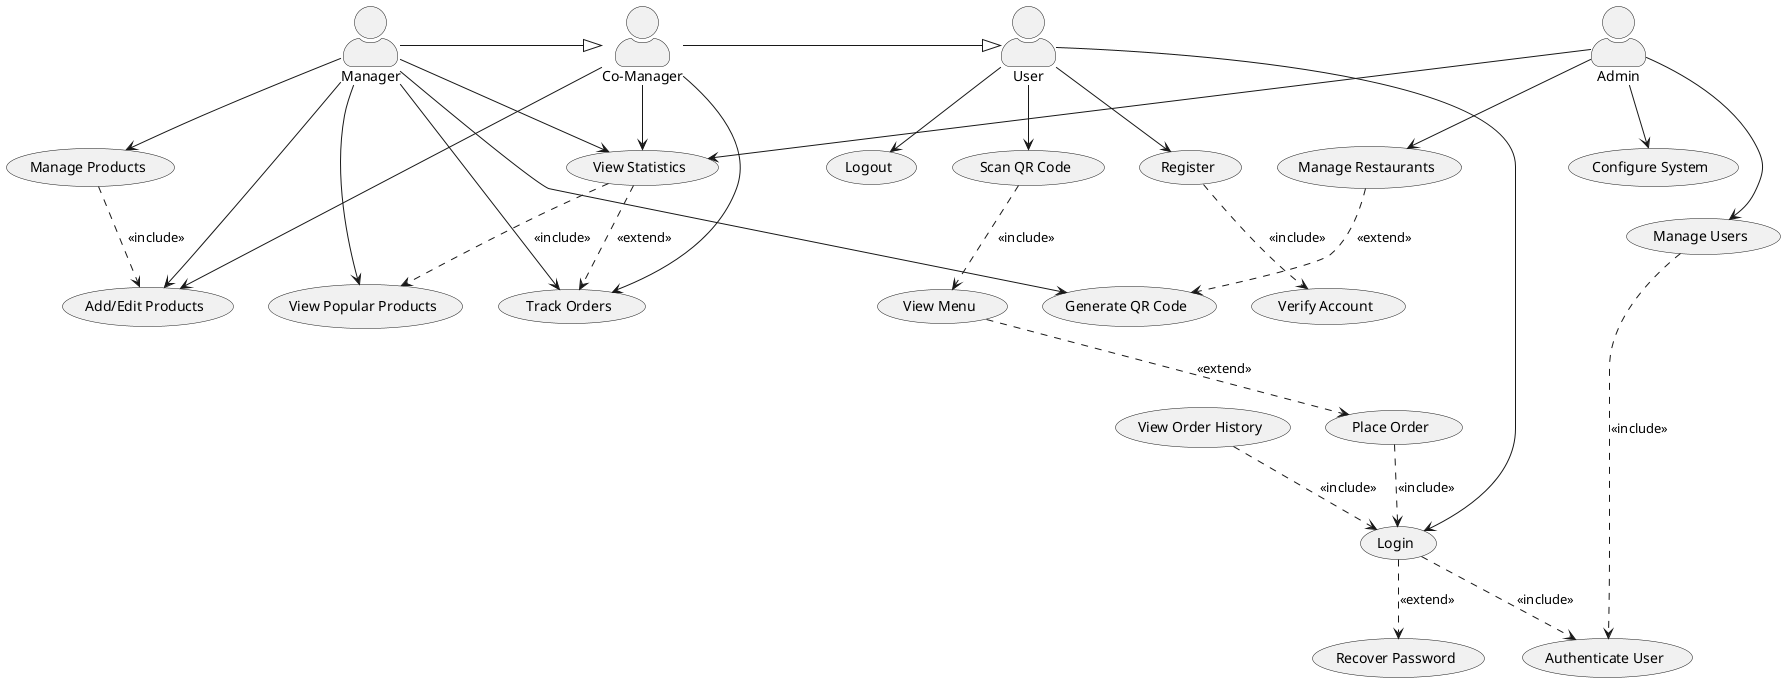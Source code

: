 @startuml QR_Menu_Generator_Use_Case_Diagram

skinparam actorStyle awesome

' Define actors
:User: as user
:Manager: as manager
:Co-Manager: as coManager
:Admin: as admin

' Define use cases
(View Menu) as viewMenu
(Scan QR Code) as scanQR
(Place Order) as placeOrder
(View Order History) as viewOrderHistory
(Track Orders) as trackOrders
(Manage Products) as manageProducts
(Add/Edit Products) as editProducts
(Generate QR Code) as generateQR
(View Statistics) as viewStats
(View Popular Products) as viewPopular
(Manage Users) as manageUsers
(Configure System) as configSystem
(Manage Restaurants) as manageRestaurants

' Authentication use cases
(Login) as login
(Register) as register
(Logout) as logout
(Recover Password) as recoverPassword
(Verify Account) as verifyAccount
(Authenticate User) as authenticate

' Define relationships between actors and use cases
user --> login
user --> register
user --> logout
user --> scanQR

manager --> trackOrders
manager --> manageProducts
manager --> editProducts
manager --> generateQR
manager --> viewStats
manager --> viewPopular

coManager --> trackOrders
coManager --> editProducts
coManager --> viewStats

admin --> manageUsers
admin --> configSystem
admin --> manageRestaurants
admin --> viewStats

' Include relationships
login ..> authenticate : <<include>>
register ..> verifyAccount : <<include>>
manageProducts ..> editProducts : <<include>>
viewStats ..> viewPopular : <<include>>
manageUsers ..> authenticate : <<include>>
placeOrder ..> login : <<include>>
viewOrderHistory ..> login : <<include>>

' Flow relationships - correct sequence
scanQR ..> viewMenu : <<include>>
viewMenu ..> placeOrder : <<extend>>

' Extend relationships
login ..> recoverPassword : <<extend>>
viewStats ..> trackOrders : <<extend>>
manageRestaurants ..> generateQR : <<extend>>

' Inheritance relationships
coManager -|> user
manager -|> coManager

@enduml 